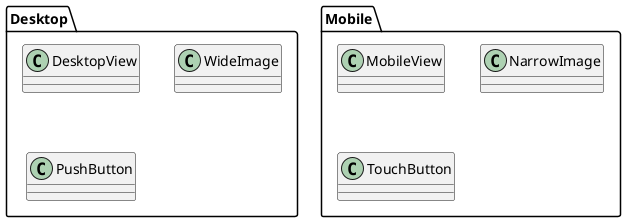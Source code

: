 @startuml
package Desktop {
class DesktopView
class WideImage
class PushButton
}

package Mobile {
class MobileView
class NarrowImage
class TouchButton
}
@enduml
